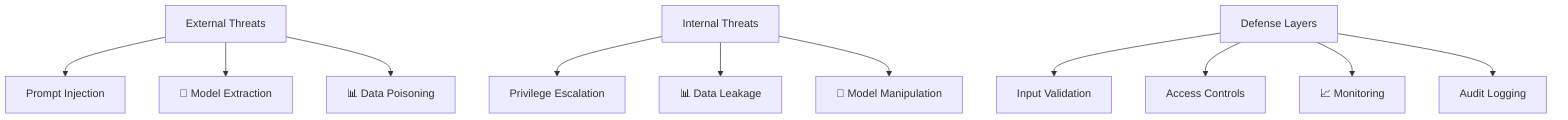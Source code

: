 %% Enhanced security-guide_diagram_1.mmd with better fonts and colors
%% Generated by enhance_mermaid_diagrams.py

graph TD
classDef primary fill:#e8f4fd,stroke:#1976d2,stroke-width:3px,color:#0d47a1,font-size:14px,font-weight:bold
classDef secondary fill:#f3e5f5,stroke:#7b1fa2,stroke-width:3px,color:#4a148c,font-size:13px,font-weight:bold
classDef success fill:#e8f5e8,stroke:#388e3c,stroke-width:3px,color:#1b5e20,font-size:13px,font-weight:bold
classDef warning fill:#fff3e0,stroke:#f57c00,stroke-width:3px,color:#e65100,font-size:13px,font-weight:bold
classDef danger fill:#ffebee,stroke:#c62828,stroke-width:3px,color:#b71c1c,font-size:13px,font-weight:bold
classDef info fill:#e0f2f1,stroke:#00695c,stroke-width:3px,color:#004d40,font-size:13px,font-weight:bold
classDef light fill:#fff8e1,stroke:#fbc02d,stroke-width:3px,color:#f57f17,font-size:13px,font-weight:bold
    
    A["External Threats"]:::threat --> B["Prompt Injection"]
    A --> C["🎯 Model Extraction"]
    A --> D["📊 Data Poisoning"]
    
    E["Internal Threats"]:::threat --> F["Privilege Escalation"]
    E --> G["📊 Data Leakage"]
    E --> H["🎯 Model Manipulation"]
    
    I["Defense Layers"]:::defense --> J["Input Validation"]
    I --> K["Access Controls"]
    I --> L["📈 Monitoring"]
    I --> M["Audit Logging"]